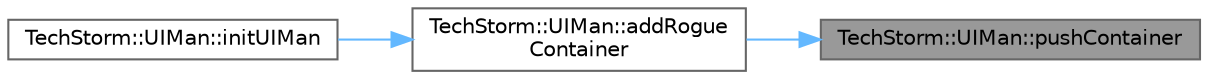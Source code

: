 digraph "TechStorm::UIMan::pushContainer"
{
 // LATEX_PDF_SIZE
  bgcolor="transparent";
  edge [fontname=Helvetica,fontsize=10,labelfontname=Helvetica,labelfontsize=10];
  node [fontname=Helvetica,fontsize=10,shape=box,height=0.2,width=0.4];
  rankdir="RL";
  Node1 [id="Node000001",label="TechStorm::UIMan::pushContainer",height=0.2,width=0.4,color="gray40", fillcolor="grey60", style="filled", fontcolor="black",tooltip=" "];
  Node1 -> Node2 [id="edge1_Node000001_Node000002",dir="back",color="steelblue1",style="solid",tooltip=" "];
  Node2 [id="Node000002",label="TechStorm::UIMan::addRogue\lContainer",height=0.2,width=0.4,color="grey40", fillcolor="white", style="filled",URL="$class_tech_storm_1_1_u_i_man.html#a5e1c0ab83ea889227028b3bc28c997c8",tooltip=" "];
  Node2 -> Node3 [id="edge2_Node000002_Node000003",dir="back",color="steelblue1",style="solid",tooltip=" "];
  Node3 [id="Node000003",label="TechStorm::UIMan::initUIMan",height=0.2,width=0.4,color="grey40", fillcolor="white", style="filled",URL="$class_tech_storm_1_1_u_i_man.html#a947b182a693d899a6b0051f569372a06",tooltip=" "];
}
